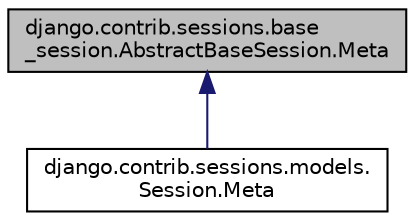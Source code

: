 digraph "django.contrib.sessions.base_session.AbstractBaseSession.Meta"
{
 // LATEX_PDF_SIZE
  edge [fontname="Helvetica",fontsize="10",labelfontname="Helvetica",labelfontsize="10"];
  node [fontname="Helvetica",fontsize="10",shape=record];
  Node1 [label="django.contrib.sessions.base\l_session.AbstractBaseSession.Meta",height=0.2,width=0.4,color="black", fillcolor="grey75", style="filled", fontcolor="black",tooltip=" "];
  Node1 -> Node2 [dir="back",color="midnightblue",fontsize="10",style="solid",fontname="Helvetica"];
  Node2 [label="django.contrib.sessions.models.\lSession.Meta",height=0.2,width=0.4,color="black", fillcolor="white", style="filled",URL="$d4/df9/classdjango_1_1contrib_1_1sessions_1_1models_1_1_session_1_1_meta.html",tooltip=" "];
}

